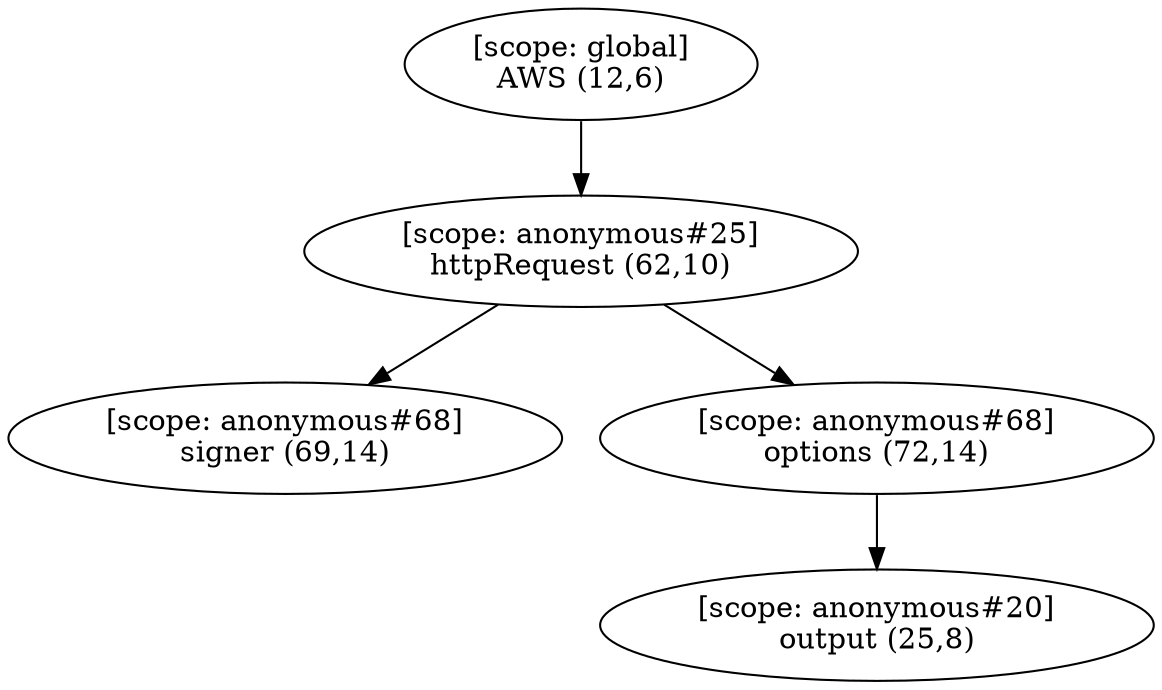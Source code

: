 digraph G {
  graph [ rankdir =TB ];
subgraph global {
  graph [ label = "Scope [global]" ];
  "[scope: global]
AWS (12,6)";
}

subgraph anonymous_25 {
  graph [ label = "Scope [anonymous_25]" ];
  "[scope: anonymous#25]
httpRequest (62,10)";
}

subgraph anonymous_68 {
  graph [ label = "Scope [anonymous_68]" ];
  "[scope: anonymous#68]
signer (69,14)";
  "[scope: anonymous#68]
options (72,14)";
}

subgraph anonymous_20 {
  graph [ label = "Scope [anonymous_20]" ];
  "[scope: anonymous#20]
output (25,8)";
}

  "[scope: global]
AWS (12,6)" -> "[scope: anonymous#25]
httpRequest (62,10)";
  "[scope: anonymous#25]
httpRequest (62,10)" -> "[scope: anonymous#68]
signer (69,14)";
  "[scope: anonymous#25]
httpRequest (62,10)" -> "[scope: anonymous#68]
options (72,14)";
  "[scope: anonymous#68]
options (72,14)" -> "[scope: anonymous#20]
output (25,8)";
}
